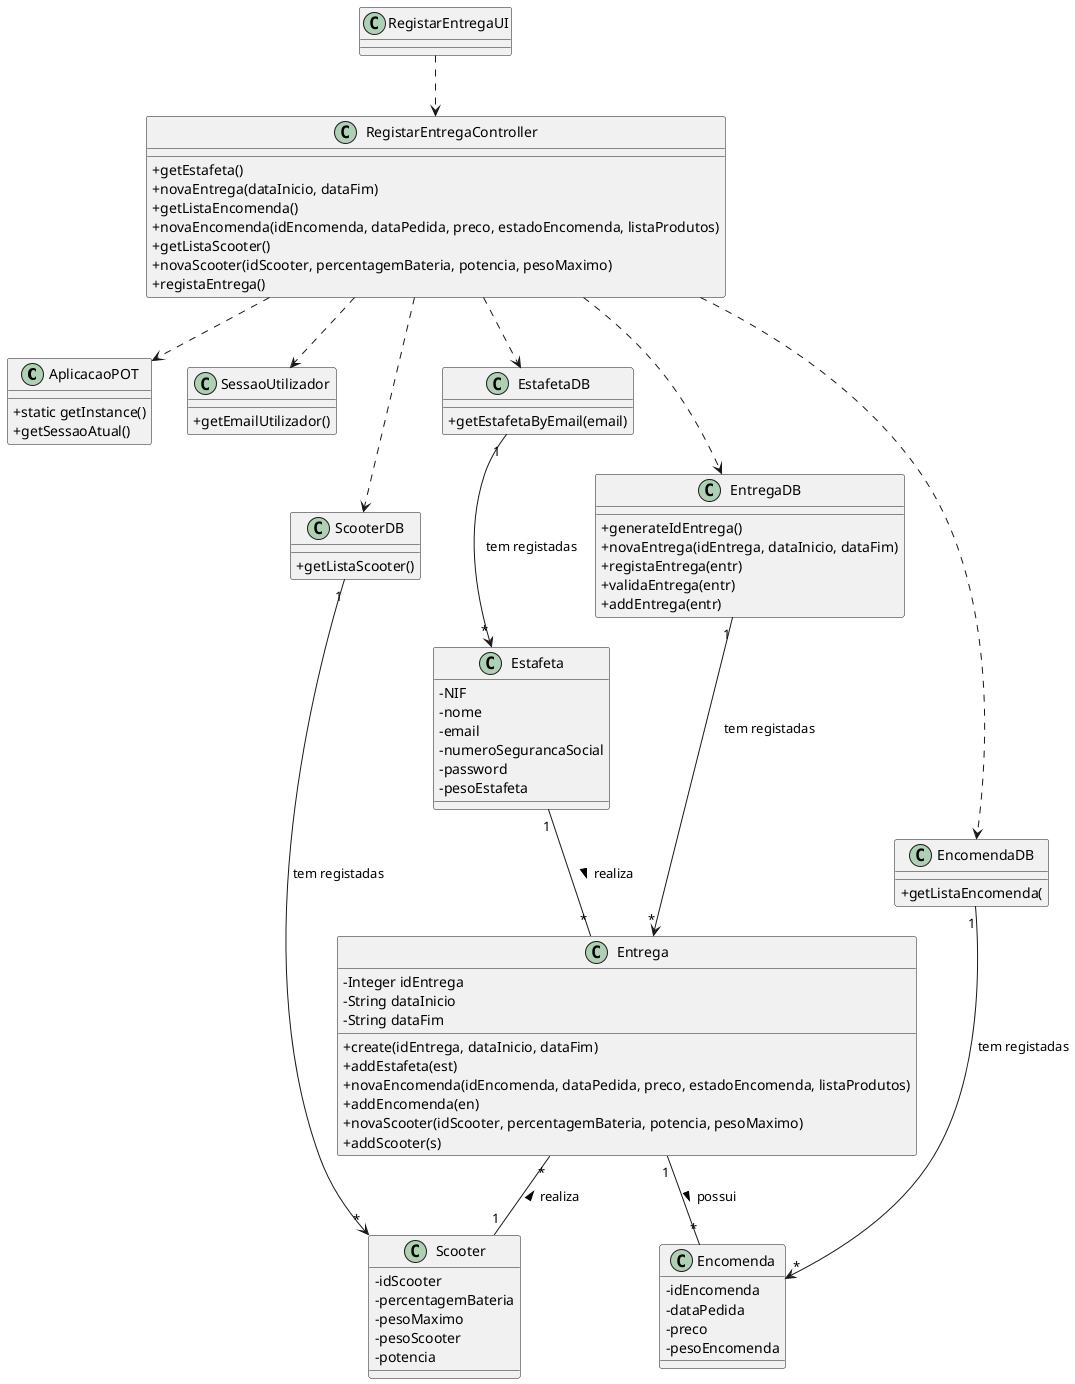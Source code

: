 @startuml
skinparam classAttributeIconSize 0

class AplicacaoPOT{
  +static getInstance()
  +getSessaoAtual()
}

class SessaoUtilizador{
  +getEmailUtilizador()
}

class ScooterDB {
  +getListaScooter()
}

class EncomendaDB {
  +getListaEncomenda(
}

class Entrega {
  -Integer idEntrega
  -String dataInicio
  -String dataFim
  +create(idEntrega, dataInicio, dataFim)
  +addEstafeta(est)
  +novaEncomenda(idEncomenda, dataPedida, preco, estadoEncomenda, listaProdutos)
  +addEncomenda(en)
  +novaScooter(idScooter, percentagemBateria, potencia, pesoMaximo)
  +addScooter(s)
}

class EntregaDB {
  +generateIdEntrega()
  +novaEntrega(idEntrega, dataInicio, dataFim)
  +registaEntrega(entr)
  +validaEntrega(entr)
  +addEntrega(entr)
}

class EstafetaDB {
  +getEstafetaByEmail(email)
}

class RegistarEntregaController {
  +getEstafeta()
  +novaEntrega(dataInicio, dataFim)
  +getListaEncomenda()
  +novaEncomenda(idEncomenda, dataPedida, preco, estadoEncomenda, listaProdutos)
  +getListaScooter()
  +novaScooter(idScooter, percentagemBateria, potencia, pesoMaximo)
  +registaEntrega()
}

class RegistarEntregaUI {
}

class Encomenda {
  -idEncomenda
  -dataPedida
  -preco
  -pesoEncomenda
}

class Estafeta {
  -NIF
  -nome
  -email
  -numeroSegurancaSocial
  -password
  -pesoEstafeta
}

class Scooter {
  -idScooter
  -percentagemBateria
  -pesoMaximo
  -pesoScooter
  -potencia
}

RegistarEntregaUI ..> RegistarEntregaController

RegistarEntregaController ..> EstafetaDB
RegistarEntregaController ..> EntregaDB
RegistarEntregaController ..> EncomendaDB
RegistarEntregaController ..> ScooterDB
RegistarEntregaController ..> AplicacaoPOT
RegistarEntregaController ..> SessaoUtilizador

EntregaDB "1" --> "*" Entrega : tem registadas
EstafetaDB "1" --> "*" Estafeta : tem registadas
EncomendaDB "1" --> "*" Encomenda : tem registadas
ScooterDB "1" --> "*" Scooter : tem registadas

Entrega "1" -- "*" Encomenda : possui >
Estafeta "1" -- "*" Entrega: realiza >
Entrega "*" -- "1" Scooter: realiza <

@enduml
